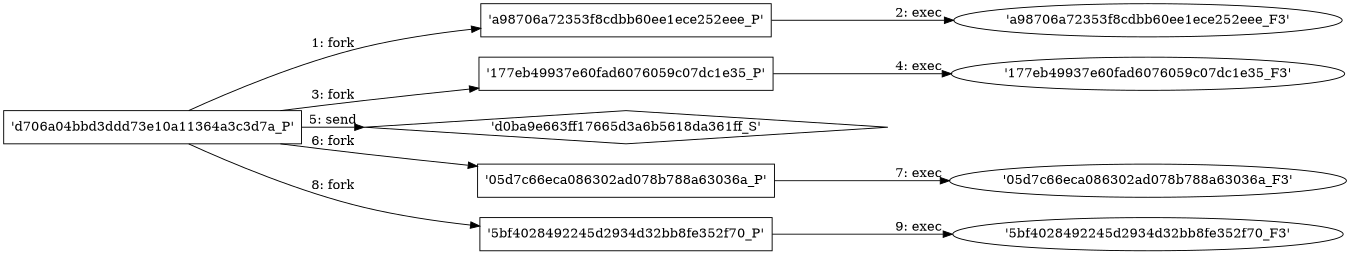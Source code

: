 digraph "D:\Learning\Paper\apt\基于CTI的攻击预警\Dataset\攻击图\ASGfromALLCTI\Microsoft Patch Tuesday for Oct. 2020 — Snort rules and prominent vulnerabilities.dot" {
rankdir="LR"
size="9"
fixedsize="false"
splines="true"
nodesep=0.3
ranksep=0
fontsize=10
overlap="scalexy"
engine= "neato"
	"'d706a04bbd3ddd73e10a11364a3c3d7a_P'" [node_type=Process shape=box]
	"'a98706a72353f8cdbb60ee1ece252eee_P'" [node_type=Process shape=box]
	"'d706a04bbd3ddd73e10a11364a3c3d7a_P'" -> "'a98706a72353f8cdbb60ee1ece252eee_P'" [label="1: fork"]
	"'a98706a72353f8cdbb60ee1ece252eee_P'" [node_type=Process shape=box]
	"'a98706a72353f8cdbb60ee1ece252eee_F3'" [node_type=File shape=ellipse]
	"'a98706a72353f8cdbb60ee1ece252eee_P'" -> "'a98706a72353f8cdbb60ee1ece252eee_F3'" [label="2: exec"]
	"'d706a04bbd3ddd73e10a11364a3c3d7a_P'" [node_type=Process shape=box]
	"'177eb49937e60fad6076059c07dc1e35_P'" [node_type=Process shape=box]
	"'d706a04bbd3ddd73e10a11364a3c3d7a_P'" -> "'177eb49937e60fad6076059c07dc1e35_P'" [label="3: fork"]
	"'177eb49937e60fad6076059c07dc1e35_P'" [node_type=Process shape=box]
	"'177eb49937e60fad6076059c07dc1e35_F3'" [node_type=File shape=ellipse]
	"'177eb49937e60fad6076059c07dc1e35_P'" -> "'177eb49937e60fad6076059c07dc1e35_F3'" [label="4: exec"]
	"'d0ba9e663ff17665d3a6b5618da361ff_S'" [node_type=Socket shape=diamond]
	"'d706a04bbd3ddd73e10a11364a3c3d7a_P'" [node_type=Process shape=box]
	"'d706a04bbd3ddd73e10a11364a3c3d7a_P'" -> "'d0ba9e663ff17665d3a6b5618da361ff_S'" [label="5: send"]
	"'d706a04bbd3ddd73e10a11364a3c3d7a_P'" [node_type=Process shape=box]
	"'05d7c66eca086302ad078b788a63036a_P'" [node_type=Process shape=box]
	"'d706a04bbd3ddd73e10a11364a3c3d7a_P'" -> "'05d7c66eca086302ad078b788a63036a_P'" [label="6: fork"]
	"'05d7c66eca086302ad078b788a63036a_P'" [node_type=Process shape=box]
	"'05d7c66eca086302ad078b788a63036a_F3'" [node_type=File shape=ellipse]
	"'05d7c66eca086302ad078b788a63036a_P'" -> "'05d7c66eca086302ad078b788a63036a_F3'" [label="7: exec"]
	"'d706a04bbd3ddd73e10a11364a3c3d7a_P'" [node_type=Process shape=box]
	"'5bf4028492245d2934d32bb8fe352f70_P'" [node_type=Process shape=box]
	"'d706a04bbd3ddd73e10a11364a3c3d7a_P'" -> "'5bf4028492245d2934d32bb8fe352f70_P'" [label="8: fork"]
	"'5bf4028492245d2934d32bb8fe352f70_P'" [node_type=Process shape=box]
	"'5bf4028492245d2934d32bb8fe352f70_F3'" [node_type=File shape=ellipse]
	"'5bf4028492245d2934d32bb8fe352f70_P'" -> "'5bf4028492245d2934d32bb8fe352f70_F3'" [label="9: exec"]
}

